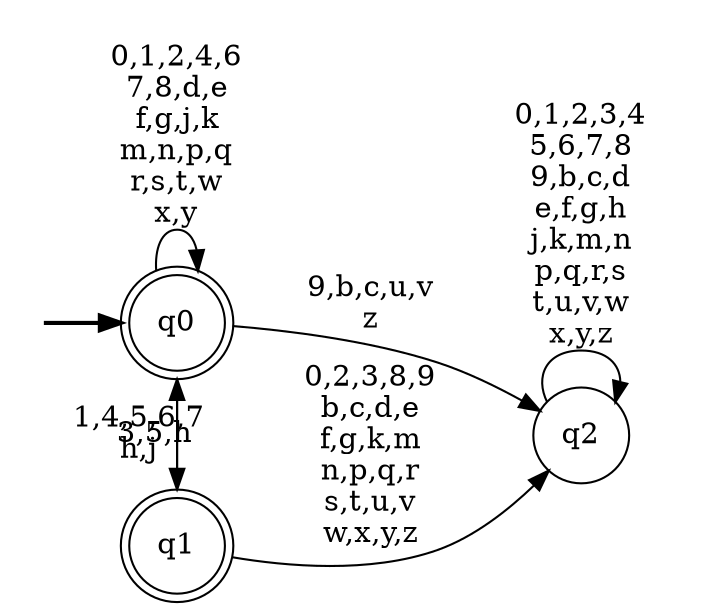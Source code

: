 digraph BlueStar {
__start0 [style = invis, shape = none, label = "", width = 0, height = 0];

rankdir=LR;
size="8,5";

s0 [style="rounded,filled", color="black", fillcolor="white" shape="doublecircle", label="q0"];
s1 [style="rounded,filled", color="black", fillcolor="white" shape="doublecircle", label="q1"];
s2 [style="filled", color="black", fillcolor="white" shape="circle", label="q2"];
subgraph cluster_main { 
	graph [pad=".75", ranksep="0.15", nodesep="0.15"];
	 style=invis; 
	__start0 -> s0 [penwidth=2];
}
s0 -> s0 [label="0,1,2,4,6\n7,8,d,e\nf,g,j,k\nm,n,p,q\nr,s,t,w\nx,y"];
s0 -> s1 [label="3,5,h"];
s0 -> s2 [label="9,b,c,u,v\nz"];
s1 -> s0 [label="1,4,5,6,7\nh,j"];
s1 -> s2 [label="0,2,3,8,9\nb,c,d,e\nf,g,k,m\nn,p,q,r\ns,t,u,v\nw,x,y,z"];
s2 -> s2 [label="0,1,2,3,4\n5,6,7,8\n9,b,c,d\ne,f,g,h\nj,k,m,n\np,q,r,s\nt,u,v,w\nx,y,z"];

}
